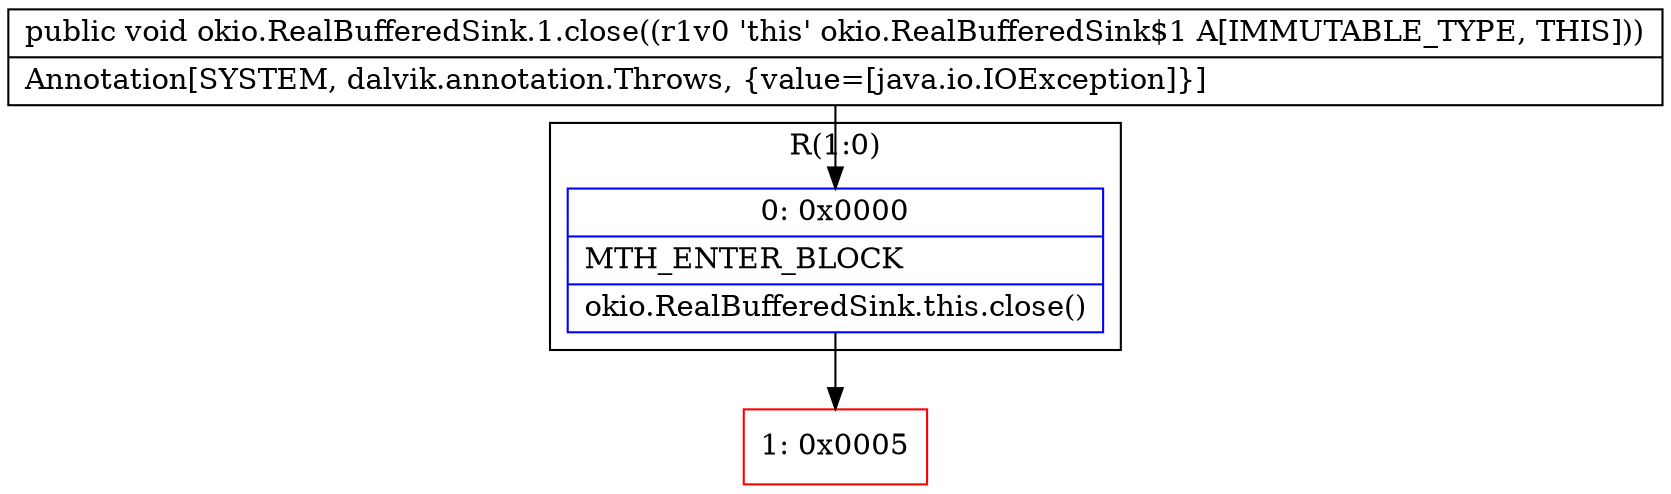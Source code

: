 digraph "CFG forokio.RealBufferedSink.1.close()V" {
subgraph cluster_Region_868575285 {
label = "R(1:0)";
node [shape=record,color=blue];
Node_0 [shape=record,label="{0\:\ 0x0000|MTH_ENTER_BLOCK\l|okio.RealBufferedSink.this.close()\l}"];
}
Node_1 [shape=record,color=red,label="{1\:\ 0x0005}"];
MethodNode[shape=record,label="{public void okio.RealBufferedSink.1.close((r1v0 'this' okio.RealBufferedSink$1 A[IMMUTABLE_TYPE, THIS]))  | Annotation[SYSTEM, dalvik.annotation.Throws, \{value=[java.io.IOException]\}]\l}"];
MethodNode -> Node_0;
Node_0 -> Node_1;
}

